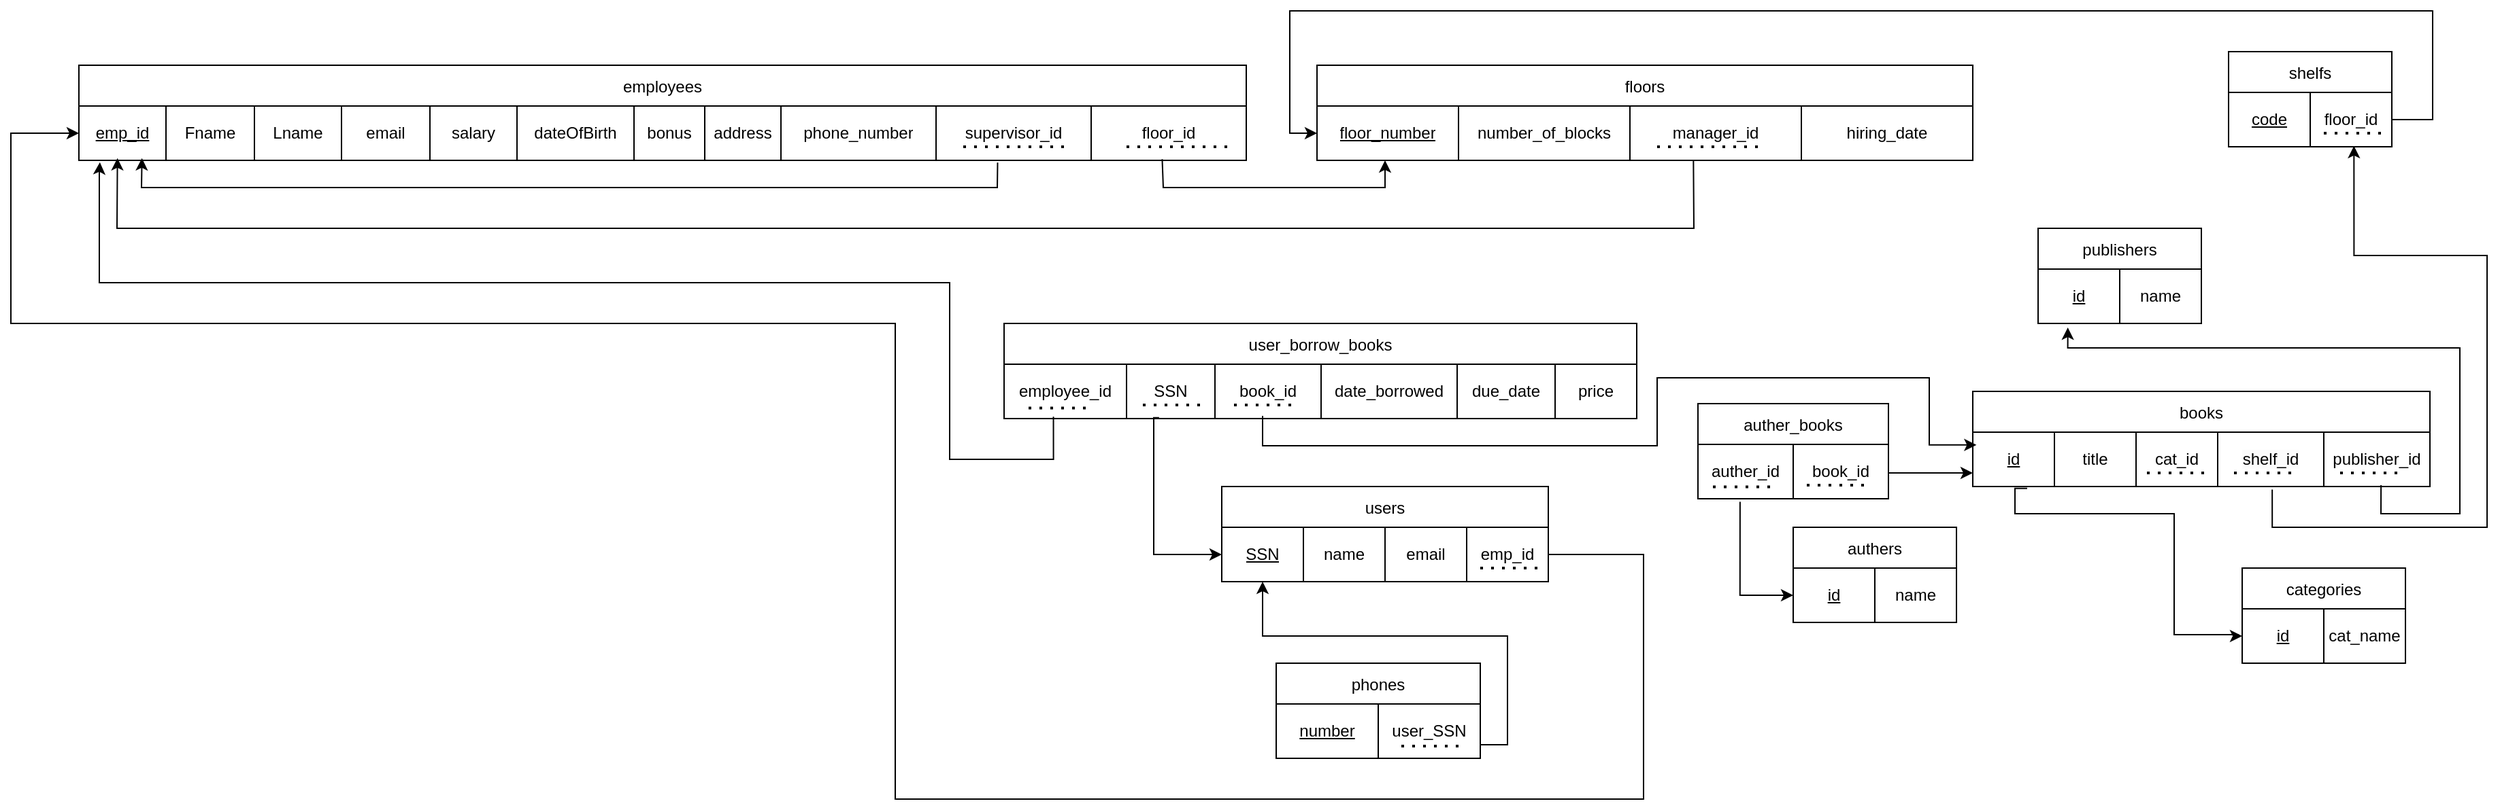 <mxfile version="25.0.3">
  <diagram name="Page-1" id="vUU4r_Rl__pyG6UtBGQ-">
    <mxGraphModel dx="3157" dy="1257" grid="1" gridSize="10" guides="1" tooltips="1" connect="1" arrows="1" fold="1" page="1" pageScale="1" pageWidth="850" pageHeight="1100" math="0" shadow="0">
      <root>
        <mxCell id="0" />
        <mxCell id="1" parent="0" />
        <mxCell id="hcJpbvyi8QsqG0GbwhN--1" value="employees" style="shape=table;startSize=30;container=1;collapsible=0;childLayout=tableLayout;" vertex="1" parent="1">
          <mxGeometry x="-90" y="320" width="858.0" height="70" as="geometry" />
        </mxCell>
        <mxCell id="hcJpbvyi8QsqG0GbwhN--2" value="" style="shape=tableRow;horizontal=0;startSize=0;swimlaneHead=0;swimlaneBody=0;strokeColor=inherit;top=0;left=0;bottom=0;right=0;collapsible=0;dropTarget=0;fillColor=none;points=[[0,0.5],[1,0.5]];portConstraint=eastwest;" vertex="1" parent="hcJpbvyi8QsqG0GbwhN--1">
          <mxGeometry y="30" width="858.0" height="40" as="geometry" />
        </mxCell>
        <mxCell id="hcJpbvyi8QsqG0GbwhN--3" value="&lt;u&gt;emp_id&lt;/u&gt;" style="shape=partialRectangle;html=1;whiteSpace=wrap;connectable=0;strokeColor=inherit;overflow=hidden;fillColor=none;top=0;left=0;bottom=0;right=0;pointerEvents=1;" vertex="1" parent="hcJpbvyi8QsqG0GbwhN--2">
          <mxGeometry width="64" height="40" as="geometry">
            <mxRectangle width="64" height="40" as="alternateBounds" />
          </mxGeometry>
        </mxCell>
        <mxCell id="hcJpbvyi8QsqG0GbwhN--4" value="Fname" style="shape=partialRectangle;html=1;whiteSpace=wrap;connectable=0;strokeColor=inherit;overflow=hidden;fillColor=none;top=0;left=0;bottom=0;right=0;pointerEvents=1;" vertex="1" parent="hcJpbvyi8QsqG0GbwhN--2">
          <mxGeometry x="64" width="65" height="40" as="geometry">
            <mxRectangle width="65" height="40" as="alternateBounds" />
          </mxGeometry>
        </mxCell>
        <mxCell id="hcJpbvyi8QsqG0GbwhN--5" value="Lname" style="shape=partialRectangle;html=1;whiteSpace=wrap;connectable=0;strokeColor=inherit;overflow=hidden;fillColor=none;top=0;left=0;bottom=0;right=0;pointerEvents=1;" vertex="1" parent="hcJpbvyi8QsqG0GbwhN--2">
          <mxGeometry x="129" width="64" height="40" as="geometry">
            <mxRectangle width="64" height="40" as="alternateBounds" />
          </mxGeometry>
        </mxCell>
        <mxCell id="hcJpbvyi8QsqG0GbwhN--6" value="email" style="shape=partialRectangle;html=1;whiteSpace=wrap;connectable=0;strokeColor=inherit;overflow=hidden;fillColor=none;top=0;left=0;bottom=0;right=0;pointerEvents=1;" vertex="1" parent="hcJpbvyi8QsqG0GbwhN--2">
          <mxGeometry x="193" width="65" height="40" as="geometry">
            <mxRectangle width="65" height="40" as="alternateBounds" />
          </mxGeometry>
        </mxCell>
        <mxCell id="hcJpbvyi8QsqG0GbwhN--7" value="salary" style="shape=partialRectangle;html=1;whiteSpace=wrap;connectable=0;strokeColor=inherit;overflow=hidden;fillColor=none;top=0;left=0;bottom=0;right=0;pointerEvents=1;" vertex="1" parent="hcJpbvyi8QsqG0GbwhN--2">
          <mxGeometry x="258" width="64" height="40" as="geometry">
            <mxRectangle width="64" height="40" as="alternateBounds" />
          </mxGeometry>
        </mxCell>
        <mxCell id="hcJpbvyi8QsqG0GbwhN--8" value="dateOfBirth" style="shape=partialRectangle;html=1;whiteSpace=wrap;connectable=0;strokeColor=inherit;overflow=hidden;fillColor=none;top=0;left=0;bottom=0;right=0;pointerEvents=1;" vertex="1" parent="hcJpbvyi8QsqG0GbwhN--2">
          <mxGeometry x="322" width="86" height="40" as="geometry">
            <mxRectangle width="86" height="40" as="alternateBounds" />
          </mxGeometry>
        </mxCell>
        <mxCell id="hcJpbvyi8QsqG0GbwhN--9" value="bonus" style="shape=partialRectangle;html=1;whiteSpace=wrap;connectable=0;strokeColor=inherit;overflow=hidden;fillColor=none;top=0;left=0;bottom=0;right=0;pointerEvents=1;" vertex="1" parent="hcJpbvyi8QsqG0GbwhN--2">
          <mxGeometry x="408" width="52" height="40" as="geometry">
            <mxRectangle width="52" height="40" as="alternateBounds" />
          </mxGeometry>
        </mxCell>
        <mxCell id="hcJpbvyi8QsqG0GbwhN--10" value="address" style="shape=partialRectangle;html=1;whiteSpace=wrap;connectable=0;strokeColor=inherit;overflow=hidden;fillColor=none;top=0;left=0;bottom=0;right=0;pointerEvents=1;" vertex="1" parent="hcJpbvyi8QsqG0GbwhN--2">
          <mxGeometry x="460" width="56" height="40" as="geometry">
            <mxRectangle width="56" height="40" as="alternateBounds" />
          </mxGeometry>
        </mxCell>
        <mxCell id="hcJpbvyi8QsqG0GbwhN--11" value="phone_number" style="shape=partialRectangle;html=1;whiteSpace=wrap;connectable=0;strokeColor=inherit;overflow=hidden;fillColor=none;top=0;left=0;bottom=0;right=0;pointerEvents=1;" vertex="1" parent="hcJpbvyi8QsqG0GbwhN--2">
          <mxGeometry x="516" width="114" height="40" as="geometry">
            <mxRectangle width="114" height="40" as="alternateBounds" />
          </mxGeometry>
        </mxCell>
        <mxCell id="hcJpbvyi8QsqG0GbwhN--27" value="supervisor_id" style="shape=partialRectangle;html=1;whiteSpace=wrap;connectable=0;strokeColor=inherit;overflow=hidden;fillColor=none;top=0;left=0;bottom=0;right=0;pointerEvents=1;" vertex="1" parent="hcJpbvyi8QsqG0GbwhN--2">
          <mxGeometry x="630" width="114" height="40" as="geometry">
            <mxRectangle width="114" height="40" as="alternateBounds" />
          </mxGeometry>
        </mxCell>
        <mxCell id="hcJpbvyi8QsqG0GbwhN--23" value="floor_id" style="shape=partialRectangle;html=1;whiteSpace=wrap;connectable=0;strokeColor=inherit;overflow=hidden;fillColor=none;top=0;left=0;bottom=0;right=0;pointerEvents=1;" vertex="1" parent="hcJpbvyi8QsqG0GbwhN--2">
          <mxGeometry x="744" width="114" height="40" as="geometry">
            <mxRectangle width="114" height="40" as="alternateBounds" />
          </mxGeometry>
        </mxCell>
        <mxCell id="hcJpbvyi8QsqG0GbwhN--29" value="" style="endArrow=classic;html=1;rounded=0;entryX=0.054;entryY=0.96;entryDx=0;entryDy=0;entryPerimeter=0;exitX=0.787;exitY=1.042;exitDx=0;exitDy=0;exitPerimeter=0;" edge="1" parent="hcJpbvyi8QsqG0GbwhN--1" source="hcJpbvyi8QsqG0GbwhN--2" target="hcJpbvyi8QsqG0GbwhN--2">
          <mxGeometry width="50" height="50" relative="1" as="geometry">
            <mxPoint x="670" y="90" as="sourcePoint" />
            <mxPoint x="49.764" y="79.12" as="targetPoint" />
            <Array as="points">
              <mxPoint x="675" y="90" />
              <mxPoint x="46" y="90" />
            </Array>
          </mxGeometry>
        </mxCell>
        <mxCell id="hcJpbvyi8QsqG0GbwhN--12" value="floors" style="shape=table;startSize=30;container=1;collapsible=0;childLayout=tableLayout;" vertex="1" parent="1">
          <mxGeometry x="820" y="320" width="482" height="70" as="geometry" />
        </mxCell>
        <mxCell id="hcJpbvyi8QsqG0GbwhN--13" value="" style="shape=tableRow;horizontal=0;startSize=0;swimlaneHead=0;swimlaneBody=0;strokeColor=inherit;top=0;left=0;bottom=0;right=0;collapsible=0;dropTarget=0;fillColor=none;points=[[0,0.5],[1,0.5]];portConstraint=eastwest;fontStyle=4" vertex="1" parent="hcJpbvyi8QsqG0GbwhN--12">
          <mxGeometry y="30" width="482" height="40" as="geometry" />
        </mxCell>
        <mxCell id="hcJpbvyi8QsqG0GbwhN--14" value="&lt;u&gt;floor_number&lt;/u&gt;" style="shape=partialRectangle;html=1;whiteSpace=wrap;connectable=0;strokeColor=inherit;overflow=hidden;fillColor=none;top=0;left=0;bottom=0;right=0;pointerEvents=1;" vertex="1" parent="hcJpbvyi8QsqG0GbwhN--13">
          <mxGeometry width="104" height="40" as="geometry">
            <mxRectangle width="104" height="40" as="alternateBounds" />
          </mxGeometry>
        </mxCell>
        <mxCell id="hcJpbvyi8QsqG0GbwhN--15" value="number_of_blocks" style="shape=partialRectangle;html=1;whiteSpace=wrap;connectable=0;strokeColor=inherit;overflow=hidden;fillColor=none;top=0;left=0;bottom=0;right=0;pointerEvents=1;" vertex="1" parent="hcJpbvyi8QsqG0GbwhN--13">
          <mxGeometry x="104" width="126" height="40" as="geometry">
            <mxRectangle width="126" height="40" as="alternateBounds" />
          </mxGeometry>
        </mxCell>
        <mxCell id="hcJpbvyi8QsqG0GbwhN--17" value="&lt;span&gt;manager_id&lt;/span&gt;" style="shape=partialRectangle;html=1;whiteSpace=wrap;connectable=0;strokeColor=inherit;overflow=hidden;fillColor=none;top=0;left=0;bottom=0;right=0;pointerEvents=1;fontStyle=0" vertex="1" parent="hcJpbvyi8QsqG0GbwhN--13">
          <mxGeometry x="230" width="126" height="40" as="geometry">
            <mxRectangle width="126" height="40" as="alternateBounds" />
          </mxGeometry>
        </mxCell>
        <mxCell id="hcJpbvyi8QsqG0GbwhN--20" value="hiring_date" style="shape=partialRectangle;html=1;whiteSpace=wrap;connectable=0;strokeColor=inherit;overflow=hidden;fillColor=none;top=0;left=0;bottom=0;right=0;pointerEvents=1;fontStyle=0" vertex="1" parent="hcJpbvyi8QsqG0GbwhN--13">
          <mxGeometry x="356" width="126" height="40" as="geometry">
            <mxRectangle width="126" height="40" as="alternateBounds" />
          </mxGeometry>
        </mxCell>
        <mxCell id="hcJpbvyi8QsqG0GbwhN--18" value="" style="endArrow=none;dashed=1;html=1;dashPattern=1 3;strokeWidth=2;rounded=0;" edge="1" parent="1">
          <mxGeometry width="50" height="50" relative="1" as="geometry">
            <mxPoint x="1070" y="380" as="sourcePoint" />
            <mxPoint x="1148" y="380" as="targetPoint" />
          </mxGeometry>
        </mxCell>
        <mxCell id="hcJpbvyi8QsqG0GbwhN--22" value="" style="endArrow=classic;html=1;rounded=0;exitX=0.574;exitY=0.997;exitDx=0;exitDy=0;exitPerimeter=0;entryX=0.033;entryY=0.96;entryDx=0;entryDy=0;entryPerimeter=0;" edge="1" parent="1" source="hcJpbvyi8QsqG0GbwhN--13" target="hcJpbvyi8QsqG0GbwhN--2">
          <mxGeometry width="50" height="50" relative="1" as="geometry">
            <mxPoint x="830" y="410" as="sourcePoint" />
            <mxPoint x="420" y="280" as="targetPoint" />
            <Array as="points">
              <mxPoint x="1097" y="440" />
              <mxPoint x="-62" y="440" />
            </Array>
          </mxGeometry>
        </mxCell>
        <mxCell id="hcJpbvyi8QsqG0GbwhN--24" value="" style="endArrow=none;dashed=1;html=1;dashPattern=1 3;strokeWidth=2;rounded=0;" edge="1" parent="1">
          <mxGeometry width="50" height="50" relative="1" as="geometry">
            <mxPoint x="680" y="380" as="sourcePoint" />
            <mxPoint x="758" y="380" as="targetPoint" />
          </mxGeometry>
        </mxCell>
        <mxCell id="hcJpbvyi8QsqG0GbwhN--26" value="" style="endArrow=classic;html=1;rounded=0;exitX=0.928;exitY=0.979;exitDx=0;exitDy=0;exitPerimeter=0;" edge="1" parent="1" source="hcJpbvyi8QsqG0GbwhN--2">
          <mxGeometry width="50" height="50" relative="1" as="geometry">
            <mxPoint x="900" y="370" as="sourcePoint" />
            <mxPoint x="870" y="390" as="targetPoint" />
            <Array as="points">
              <mxPoint x="707" y="410" />
              <mxPoint x="870" y="410" />
            </Array>
          </mxGeometry>
        </mxCell>
        <mxCell id="hcJpbvyi8QsqG0GbwhN--28" value="" style="endArrow=none;dashed=1;html=1;dashPattern=1 3;strokeWidth=2;rounded=0;" edge="1" parent="1">
          <mxGeometry width="50" height="50" relative="1" as="geometry">
            <mxPoint x="560" y="380" as="sourcePoint" />
            <mxPoint x="638" y="380" as="targetPoint" />
          </mxGeometry>
        </mxCell>
        <mxCell id="hcJpbvyi8QsqG0GbwhN--31" value="shelfs" style="shape=table;startSize=30;container=1;collapsible=0;childLayout=tableLayout;" vertex="1" parent="1">
          <mxGeometry x="1490" y="310" width="120" height="70" as="geometry" />
        </mxCell>
        <mxCell id="hcJpbvyi8QsqG0GbwhN--32" value="" style="shape=tableRow;horizontal=0;startSize=0;swimlaneHead=0;swimlaneBody=0;strokeColor=inherit;top=0;left=0;bottom=0;right=0;collapsible=0;dropTarget=0;fillColor=none;points=[[0,0.5],[1,0.5]];portConstraint=eastwest;" vertex="1" parent="hcJpbvyi8QsqG0GbwhN--31">
          <mxGeometry y="30" width="120" height="40" as="geometry" />
        </mxCell>
        <mxCell id="hcJpbvyi8QsqG0GbwhN--33" value="&lt;u&gt;code&lt;/u&gt;" style="shape=partialRectangle;html=1;whiteSpace=wrap;connectable=0;strokeColor=inherit;overflow=hidden;fillColor=none;top=0;left=0;bottom=0;right=0;pointerEvents=1;" vertex="1" parent="hcJpbvyi8QsqG0GbwhN--32">
          <mxGeometry width="60" height="40" as="geometry">
            <mxRectangle width="60" height="40" as="alternateBounds" />
          </mxGeometry>
        </mxCell>
        <mxCell id="hcJpbvyi8QsqG0GbwhN--34" value="floor_id" style="shape=partialRectangle;html=1;whiteSpace=wrap;connectable=0;strokeColor=inherit;overflow=hidden;fillColor=none;top=0;left=0;bottom=0;right=0;pointerEvents=1;" vertex="1" parent="hcJpbvyi8QsqG0GbwhN--32">
          <mxGeometry x="60" width="60" height="40" as="geometry">
            <mxRectangle width="60" height="40" as="alternateBounds" />
          </mxGeometry>
        </mxCell>
        <mxCell id="hcJpbvyi8QsqG0GbwhN--36" value="" style="endArrow=none;dashed=1;html=1;dashPattern=1 3;strokeWidth=2;rounded=0;" edge="1" parent="1">
          <mxGeometry width="50" height="50" relative="1" as="geometry">
            <mxPoint x="1560" y="370" as="sourcePoint" />
            <mxPoint x="1604" y="370" as="targetPoint" />
          </mxGeometry>
        </mxCell>
        <mxCell id="hcJpbvyi8QsqG0GbwhN--37" value="" style="endArrow=classic;html=1;rounded=0;exitX=1;exitY=0.5;exitDx=0;exitDy=0;entryX=0;entryY=0.5;entryDx=0;entryDy=0;" edge="1" parent="1" source="hcJpbvyi8QsqG0GbwhN--32" target="hcJpbvyi8QsqG0GbwhN--13">
          <mxGeometry width="50" height="50" relative="1" as="geometry">
            <mxPoint x="1240" y="490" as="sourcePoint" />
            <mxPoint x="1290" y="440" as="targetPoint" />
            <Array as="points">
              <mxPoint x="1640" y="360" />
              <mxPoint x="1640" y="280" />
              <mxPoint x="800" y="280" />
              <mxPoint x="800" y="370" />
            </Array>
          </mxGeometry>
        </mxCell>
        <mxCell id="hcJpbvyi8QsqG0GbwhN--38" value="books" style="shape=table;startSize=30;container=1;collapsible=0;childLayout=tableLayout;" vertex="1" parent="1">
          <mxGeometry x="1302" y="560" width="336" height="70" as="geometry" />
        </mxCell>
        <mxCell id="hcJpbvyi8QsqG0GbwhN--39" value="" style="shape=tableRow;horizontal=0;startSize=0;swimlaneHead=0;swimlaneBody=0;strokeColor=inherit;top=0;left=0;bottom=0;right=0;collapsible=0;dropTarget=0;fillColor=none;points=[[0,0.5],[1,0.5]];portConstraint=eastwest;" vertex="1" parent="hcJpbvyi8QsqG0GbwhN--38">
          <mxGeometry y="30" width="336" height="40" as="geometry" />
        </mxCell>
        <mxCell id="hcJpbvyi8QsqG0GbwhN--40" value="&lt;u&gt;id&lt;/u&gt;" style="shape=partialRectangle;html=1;whiteSpace=wrap;connectable=0;strokeColor=inherit;overflow=hidden;fillColor=none;top=0;left=0;bottom=0;right=0;pointerEvents=1;" vertex="1" parent="hcJpbvyi8QsqG0GbwhN--39">
          <mxGeometry width="60" height="40" as="geometry">
            <mxRectangle width="60" height="40" as="alternateBounds" />
          </mxGeometry>
        </mxCell>
        <mxCell id="hcJpbvyi8QsqG0GbwhN--41" value="title" style="shape=partialRectangle;html=1;whiteSpace=wrap;connectable=0;strokeColor=inherit;overflow=hidden;fillColor=none;top=0;left=0;bottom=0;right=0;pointerEvents=1;" vertex="1" parent="hcJpbvyi8QsqG0GbwhN--39">
          <mxGeometry x="60" width="60" height="40" as="geometry">
            <mxRectangle width="60" height="40" as="alternateBounds" />
          </mxGeometry>
        </mxCell>
        <mxCell id="hcJpbvyi8QsqG0GbwhN--42" value="cat_id" style="shape=partialRectangle;html=1;whiteSpace=wrap;connectable=0;strokeColor=inherit;overflow=hidden;fillColor=none;top=0;left=0;bottom=0;right=0;pointerEvents=1;" vertex="1" parent="hcJpbvyi8QsqG0GbwhN--39">
          <mxGeometry x="120" width="60" height="40" as="geometry">
            <mxRectangle width="60" height="40" as="alternateBounds" />
          </mxGeometry>
        </mxCell>
        <mxCell id="hcJpbvyi8QsqG0GbwhN--51" value="&lt;span style=&quot;color: rgb(0, 0, 0); font-family: Helvetica; font-size: 12px; font-style: normal; font-variant-ligatures: normal; font-variant-caps: normal; font-weight: 400; letter-spacing: normal; orphans: 2; text-align: center; text-indent: 0px; text-transform: none; widows: 2; word-spacing: 0px; -webkit-text-stroke-width: 0px; white-space: normal; background-color: rgb(251, 251, 251); text-decoration-thickness: initial; text-decoration-style: initial; text-decoration-color: initial; display: inline !important; float: none;&quot;&gt;shelf_id&lt;/span&gt;" style="shape=partialRectangle;html=1;whiteSpace=wrap;connectable=0;strokeColor=inherit;overflow=hidden;fillColor=none;top=0;left=0;bottom=0;right=0;pointerEvents=1;" vertex="1" parent="hcJpbvyi8QsqG0GbwhN--39">
          <mxGeometry x="180" width="78" height="40" as="geometry">
            <mxRectangle width="78" height="40" as="alternateBounds" />
          </mxGeometry>
        </mxCell>
        <mxCell id="hcJpbvyi8QsqG0GbwhN--79" value="publisher_id" style="shape=partialRectangle;html=1;whiteSpace=wrap;connectable=0;strokeColor=inherit;overflow=hidden;fillColor=none;top=0;left=0;bottom=0;right=0;pointerEvents=1;" vertex="1" parent="hcJpbvyi8QsqG0GbwhN--39">
          <mxGeometry x="258" width="78" height="40" as="geometry">
            <mxRectangle width="78" height="40" as="alternateBounds" />
          </mxGeometry>
        </mxCell>
        <mxCell id="hcJpbvyi8QsqG0GbwhN--43" value="" style="endArrow=none;dashed=1;html=1;dashPattern=1 3;strokeWidth=2;rounded=0;" edge="1" parent="1">
          <mxGeometry width="50" height="50" relative="1" as="geometry">
            <mxPoint x="1430" y="620" as="sourcePoint" />
            <mxPoint x="1478" y="620" as="targetPoint" />
          </mxGeometry>
        </mxCell>
        <mxCell id="hcJpbvyi8QsqG0GbwhN--44" value="" style="endArrow=classic;html=1;rounded=0;edgeStyle=orthogonalEdgeStyle;exitX=0.655;exitY=1.055;exitDx=0;exitDy=0;entryX=0.768;entryY=0.985;entryDx=0;entryDy=0;entryPerimeter=0;exitPerimeter=0;" edge="1" parent="1" source="hcJpbvyi8QsqG0GbwhN--39" target="hcJpbvyi8QsqG0GbwhN--32">
          <mxGeometry width="50" height="50" relative="1" as="geometry">
            <mxPoint x="1240" y="490" as="sourcePoint" />
            <mxPoint x="1290" y="440" as="targetPoint" />
            <Array as="points">
              <mxPoint x="1522" y="660" />
              <mxPoint x="1680" y="660" />
              <mxPoint x="1680" y="460" />
              <mxPoint x="1582" y="460" />
            </Array>
          </mxGeometry>
        </mxCell>
        <mxCell id="hcJpbvyi8QsqG0GbwhN--45" value="categories" style="shape=table;startSize=30;container=1;collapsible=0;childLayout=tableLayout;" vertex="1" parent="1">
          <mxGeometry x="1500" y="690" width="120" height="70" as="geometry" />
        </mxCell>
        <mxCell id="hcJpbvyi8QsqG0GbwhN--46" value="" style="shape=tableRow;horizontal=0;startSize=0;swimlaneHead=0;swimlaneBody=0;strokeColor=inherit;top=0;left=0;bottom=0;right=0;collapsible=0;dropTarget=0;fillColor=none;points=[[0,0.5],[1,0.5]];portConstraint=eastwest;" vertex="1" parent="hcJpbvyi8QsqG0GbwhN--45">
          <mxGeometry y="30" width="120" height="40" as="geometry" />
        </mxCell>
        <mxCell id="hcJpbvyi8QsqG0GbwhN--47" value="&lt;u&gt;id&lt;/u&gt;" style="shape=partialRectangle;html=1;whiteSpace=wrap;connectable=0;strokeColor=inherit;overflow=hidden;fillColor=none;top=0;left=0;bottom=0;right=0;pointerEvents=1;" vertex="1" parent="hcJpbvyi8QsqG0GbwhN--46">
          <mxGeometry width="60" height="40" as="geometry">
            <mxRectangle width="60" height="40" as="alternateBounds" />
          </mxGeometry>
        </mxCell>
        <mxCell id="hcJpbvyi8QsqG0GbwhN--48" value="cat_name" style="shape=partialRectangle;html=1;whiteSpace=wrap;connectable=0;strokeColor=inherit;overflow=hidden;fillColor=none;top=0;left=0;bottom=0;right=0;pointerEvents=1;" vertex="1" parent="hcJpbvyi8QsqG0GbwhN--46">
          <mxGeometry x="60" width="60" height="40" as="geometry">
            <mxRectangle width="60" height="40" as="alternateBounds" />
          </mxGeometry>
        </mxCell>
        <mxCell id="hcJpbvyi8QsqG0GbwhN--57" value="" style="endArrow=none;dashed=1;html=1;dashPattern=1 3;strokeWidth=2;rounded=0;" edge="1" parent="1">
          <mxGeometry width="50" height="50" relative="1" as="geometry">
            <mxPoint x="1494" y="620" as="sourcePoint" />
            <mxPoint x="1542" y="620" as="targetPoint" />
          </mxGeometry>
        </mxCell>
        <mxCell id="hcJpbvyi8QsqG0GbwhN--58" value="" style="endArrow=classic;html=1;rounded=0;exitX=0.119;exitY=1.035;exitDx=0;exitDy=0;exitPerimeter=0;entryX=0;entryY=0.5;entryDx=0;entryDy=0;edgeStyle=orthogonalEdgeStyle;" edge="1" parent="1" source="hcJpbvyi8QsqG0GbwhN--39" target="hcJpbvyi8QsqG0GbwhN--46">
          <mxGeometry width="50" height="50" relative="1" as="geometry">
            <mxPoint x="1427.73" y="620.0" as="sourcePoint" />
            <mxPoint x="1479.96" y="728.6" as="targetPoint" />
            <Array as="points">
              <mxPoint x="1333" y="650" />
              <mxPoint x="1450" y="650" />
              <mxPoint x="1450" y="739" />
              <mxPoint x="1497" y="739" />
              <mxPoint x="1497" y="740" />
            </Array>
          </mxGeometry>
        </mxCell>
        <mxCell id="hcJpbvyi8QsqG0GbwhN--60" value="authers" style="shape=table;startSize=30;container=1;collapsible=0;childLayout=tableLayout;" vertex="1" parent="1">
          <mxGeometry x="1170" y="660" width="120" height="70" as="geometry" />
        </mxCell>
        <mxCell id="hcJpbvyi8QsqG0GbwhN--61" value="" style="shape=tableRow;horizontal=0;startSize=0;swimlaneHead=0;swimlaneBody=0;strokeColor=inherit;top=0;left=0;bottom=0;right=0;collapsible=0;dropTarget=0;fillColor=none;points=[[0,0.5],[1,0.5]];portConstraint=eastwest;" vertex="1" parent="hcJpbvyi8QsqG0GbwhN--60">
          <mxGeometry y="30" width="120" height="40" as="geometry" />
        </mxCell>
        <mxCell id="hcJpbvyi8QsqG0GbwhN--62" value="&lt;u&gt;id&lt;/u&gt;" style="shape=partialRectangle;html=1;whiteSpace=wrap;connectable=0;strokeColor=inherit;overflow=hidden;fillColor=none;top=0;left=0;bottom=0;right=0;pointerEvents=1;" vertex="1" parent="hcJpbvyi8QsqG0GbwhN--61">
          <mxGeometry width="60" height="40" as="geometry">
            <mxRectangle width="60" height="40" as="alternateBounds" />
          </mxGeometry>
        </mxCell>
        <mxCell id="hcJpbvyi8QsqG0GbwhN--63" value="name" style="shape=partialRectangle;html=1;whiteSpace=wrap;connectable=0;strokeColor=inherit;overflow=hidden;fillColor=none;top=0;left=0;bottom=0;right=0;pointerEvents=1;" vertex="1" parent="hcJpbvyi8QsqG0GbwhN--61">
          <mxGeometry x="60" width="60" height="40" as="geometry">
            <mxRectangle width="60" height="40" as="alternateBounds" />
          </mxGeometry>
        </mxCell>
        <mxCell id="hcJpbvyi8QsqG0GbwhN--65" value="auther_books" style="shape=table;startSize=30;container=1;collapsible=0;childLayout=tableLayout;" vertex="1" parent="1">
          <mxGeometry x="1100" y="569" width="140" height="70" as="geometry" />
        </mxCell>
        <mxCell id="hcJpbvyi8QsqG0GbwhN--66" value="" style="shape=tableRow;horizontal=0;startSize=0;swimlaneHead=0;swimlaneBody=0;strokeColor=inherit;top=0;left=0;bottom=0;right=0;collapsible=0;dropTarget=0;fillColor=none;points=[[0,0.5],[1,0.5]];portConstraint=eastwest;" vertex="1" parent="hcJpbvyi8QsqG0GbwhN--65">
          <mxGeometry y="30" width="140" height="40" as="geometry" />
        </mxCell>
        <mxCell id="hcJpbvyi8QsqG0GbwhN--67" value="auther_id" style="shape=partialRectangle;html=1;whiteSpace=wrap;connectable=0;strokeColor=inherit;overflow=hidden;fillColor=none;top=0;left=0;bottom=0;right=0;pointerEvents=1;" vertex="1" parent="hcJpbvyi8QsqG0GbwhN--66">
          <mxGeometry width="70" height="40" as="geometry">
            <mxRectangle width="70" height="40" as="alternateBounds" />
          </mxGeometry>
        </mxCell>
        <mxCell id="hcJpbvyi8QsqG0GbwhN--68" value="book_id" style="shape=partialRectangle;html=1;whiteSpace=wrap;connectable=0;strokeColor=inherit;overflow=hidden;fillColor=none;top=0;left=0;bottom=0;right=0;pointerEvents=1;" vertex="1" parent="hcJpbvyi8QsqG0GbwhN--66">
          <mxGeometry x="70" width="70" height="40" as="geometry">
            <mxRectangle width="70" height="40" as="alternateBounds" />
          </mxGeometry>
        </mxCell>
        <mxCell id="hcJpbvyi8QsqG0GbwhN--69" value="" style="endArrow=classic;html=1;rounded=0;edgeStyle=orthogonalEdgeStyle;entryX=0;entryY=0.75;entryDx=0;entryDy=0;entryPerimeter=0;" edge="1" parent="1" target="hcJpbvyi8QsqG0GbwhN--39">
          <mxGeometry width="50" height="50" relative="1" as="geometry">
            <mxPoint x="1240" y="620" as="sourcePoint" />
            <mxPoint x="1290" y="520" as="targetPoint" />
            <Array as="points">
              <mxPoint x="1260" y="620" />
              <mxPoint x="1260" y="620" />
            </Array>
          </mxGeometry>
        </mxCell>
        <mxCell id="hcJpbvyi8QsqG0GbwhN--70" value="" style="endArrow=classic;html=1;rounded=0;edgeStyle=orthogonalEdgeStyle;entryX=0;entryY=0.5;entryDx=0;entryDy=0;exitX=0.221;exitY=1.055;exitDx=0;exitDy=0;exitPerimeter=0;flowAnimation=0;" edge="1" parent="1" source="hcJpbvyi8QsqG0GbwhN--66" target="hcJpbvyi8QsqG0GbwhN--61">
          <mxGeometry width="50" height="50" relative="1" as="geometry">
            <mxPoint x="1060" y="680" as="sourcePoint" />
            <mxPoint x="1169.96" y="700.0" as="targetPoint" />
            <Array as="points">
              <mxPoint x="1131" y="710" />
            </Array>
          </mxGeometry>
        </mxCell>
        <mxCell id="hcJpbvyi8QsqG0GbwhN--73" value="" style="endArrow=none;dashed=1;html=1;dashPattern=1 3;strokeWidth=2;rounded=0;" edge="1" parent="1">
          <mxGeometry width="50" height="50" relative="1" as="geometry">
            <mxPoint x="1180" y="629" as="sourcePoint" />
            <mxPoint x="1228" y="629" as="targetPoint" />
          </mxGeometry>
        </mxCell>
        <mxCell id="hcJpbvyi8QsqG0GbwhN--74" value="" style="endArrow=none;dashed=1;html=1;dashPattern=1 3;strokeWidth=2;rounded=0;" edge="1" parent="1">
          <mxGeometry width="50" height="50" relative="1" as="geometry">
            <mxPoint x="1111" y="630.2" as="sourcePoint" />
            <mxPoint x="1159" y="630.2" as="targetPoint" />
          </mxGeometry>
        </mxCell>
        <mxCell id="hcJpbvyi8QsqG0GbwhN--75" value="publishers" style="shape=table;startSize=30;container=1;collapsible=0;childLayout=tableLayout;" vertex="1" parent="1">
          <mxGeometry x="1350" y="440" width="120" height="70" as="geometry" />
        </mxCell>
        <mxCell id="hcJpbvyi8QsqG0GbwhN--76" value="" style="shape=tableRow;horizontal=0;startSize=0;swimlaneHead=0;swimlaneBody=0;strokeColor=inherit;top=0;left=0;bottom=0;right=0;collapsible=0;dropTarget=0;fillColor=none;points=[[0,0.5],[1,0.5]];portConstraint=eastwest;" vertex="1" parent="hcJpbvyi8QsqG0GbwhN--75">
          <mxGeometry y="30" width="120" height="40" as="geometry" />
        </mxCell>
        <mxCell id="hcJpbvyi8QsqG0GbwhN--77" value="&lt;u&gt;id&lt;/u&gt;" style="shape=partialRectangle;html=1;whiteSpace=wrap;connectable=0;strokeColor=inherit;overflow=hidden;fillColor=none;top=0;left=0;bottom=0;right=0;pointerEvents=1;" vertex="1" parent="hcJpbvyi8QsqG0GbwhN--76">
          <mxGeometry width="60" height="40" as="geometry">
            <mxRectangle width="60" height="40" as="alternateBounds" />
          </mxGeometry>
        </mxCell>
        <mxCell id="hcJpbvyi8QsqG0GbwhN--78" value="name" style="shape=partialRectangle;html=1;whiteSpace=wrap;connectable=0;strokeColor=inherit;overflow=hidden;fillColor=none;top=0;left=0;bottom=0;right=0;pointerEvents=1;" vertex="1" parent="hcJpbvyi8QsqG0GbwhN--76">
          <mxGeometry x="60" width="60" height="40" as="geometry">
            <mxRectangle width="60" height="40" as="alternateBounds" />
          </mxGeometry>
        </mxCell>
        <mxCell id="hcJpbvyi8QsqG0GbwhN--80" value="" style="endArrow=none;dashed=1;html=1;dashPattern=1 3;strokeWidth=2;rounded=0;" edge="1" parent="1">
          <mxGeometry width="50" height="50" relative="1" as="geometry">
            <mxPoint x="1572" y="620" as="sourcePoint" />
            <mxPoint x="1620" y="620" as="targetPoint" />
          </mxGeometry>
        </mxCell>
        <mxCell id="hcJpbvyi8QsqG0GbwhN--81" value="" style="endArrow=classic;html=1;rounded=0;edgeStyle=orthogonalEdgeStyle;entryX=0.182;entryY=1.075;entryDx=0;entryDy=0;exitX=0.893;exitY=0.975;exitDx=0;exitDy=0;exitPerimeter=0;flowAnimation=0;entryPerimeter=0;" edge="1" parent="1" source="hcJpbvyi8QsqG0GbwhN--39" target="hcJpbvyi8QsqG0GbwhN--76">
          <mxGeometry width="50" height="50" relative="1" as="geometry">
            <mxPoint x="1275" y="450" as="sourcePoint" />
            <mxPoint x="1314" y="528" as="targetPoint" />
            <Array as="points">
              <mxPoint x="1602" y="650" />
              <mxPoint x="1660" y="650" />
              <mxPoint x="1660" y="528" />
              <mxPoint x="1372" y="528" />
            </Array>
          </mxGeometry>
        </mxCell>
        <mxCell id="hcJpbvyi8QsqG0GbwhN--82" value="users" style="shape=table;startSize=30;container=1;collapsible=0;childLayout=tableLayout;" vertex="1" parent="1">
          <mxGeometry x="750" y="630" width="240" height="70" as="geometry" />
        </mxCell>
        <mxCell id="hcJpbvyi8QsqG0GbwhN--83" value="" style="shape=tableRow;horizontal=0;startSize=0;swimlaneHead=0;swimlaneBody=0;strokeColor=inherit;top=0;left=0;bottom=0;right=0;collapsible=0;dropTarget=0;fillColor=none;points=[[0,0.5],[1,0.5]];portConstraint=eastwest;" vertex="1" parent="hcJpbvyi8QsqG0GbwhN--82">
          <mxGeometry y="30" width="240" height="40" as="geometry" />
        </mxCell>
        <mxCell id="hcJpbvyi8QsqG0GbwhN--84" value="&lt;u&gt;SSN&lt;/u&gt;" style="shape=partialRectangle;html=1;whiteSpace=wrap;connectable=0;strokeColor=inherit;overflow=hidden;fillColor=none;top=0;left=0;bottom=0;right=0;pointerEvents=1;" vertex="1" parent="hcJpbvyi8QsqG0GbwhN--83">
          <mxGeometry width="60" height="40" as="geometry">
            <mxRectangle width="60" height="40" as="alternateBounds" />
          </mxGeometry>
        </mxCell>
        <mxCell id="hcJpbvyi8QsqG0GbwhN--85" value="name" style="shape=partialRectangle;html=1;whiteSpace=wrap;connectable=0;strokeColor=inherit;overflow=hidden;fillColor=none;top=0;left=0;bottom=0;right=0;pointerEvents=1;" vertex="1" parent="hcJpbvyi8QsqG0GbwhN--83">
          <mxGeometry x="60" width="60" height="40" as="geometry">
            <mxRectangle width="60" height="40" as="alternateBounds" />
          </mxGeometry>
        </mxCell>
        <mxCell id="hcJpbvyi8QsqG0GbwhN--86" value="email" style="shape=partialRectangle;html=1;whiteSpace=wrap;connectable=0;strokeColor=inherit;overflow=hidden;fillColor=none;top=0;left=0;bottom=0;right=0;pointerEvents=1;" vertex="1" parent="hcJpbvyi8QsqG0GbwhN--83">
          <mxGeometry x="120" width="60" height="40" as="geometry">
            <mxRectangle width="60" height="40" as="alternateBounds" />
          </mxGeometry>
        </mxCell>
        <mxCell id="hcJpbvyi8QsqG0GbwhN--117" value="emp_id" style="shape=partialRectangle;html=1;whiteSpace=wrap;connectable=0;strokeColor=inherit;overflow=hidden;fillColor=none;top=0;left=0;bottom=0;right=0;pointerEvents=1;" vertex="1" parent="hcJpbvyi8QsqG0GbwhN--83">
          <mxGeometry x="180" width="60" height="40" as="geometry">
            <mxRectangle width="60" height="40" as="alternateBounds" />
          </mxGeometry>
        </mxCell>
        <mxCell id="hcJpbvyi8QsqG0GbwhN--87" value="phones" style="shape=table;startSize=30;container=1;collapsible=0;childLayout=tableLayout;" vertex="1" parent="1">
          <mxGeometry x="790" y="760" width="150" height="70" as="geometry" />
        </mxCell>
        <mxCell id="hcJpbvyi8QsqG0GbwhN--88" value="" style="shape=tableRow;horizontal=0;startSize=0;swimlaneHead=0;swimlaneBody=0;strokeColor=inherit;top=0;left=0;bottom=0;right=0;collapsible=0;dropTarget=0;fillColor=none;points=[[0,0.5],[1,0.5]];portConstraint=eastwest;" vertex="1" parent="hcJpbvyi8QsqG0GbwhN--87">
          <mxGeometry y="30" width="150" height="40" as="geometry" />
        </mxCell>
        <mxCell id="hcJpbvyi8QsqG0GbwhN--89" value="&lt;u&gt;number&lt;/u&gt;" style="shape=partialRectangle;html=1;whiteSpace=wrap;connectable=0;strokeColor=inherit;overflow=hidden;fillColor=none;top=0;left=0;bottom=0;right=0;pointerEvents=1;" vertex="1" parent="hcJpbvyi8QsqG0GbwhN--88">
          <mxGeometry width="75" height="40" as="geometry">
            <mxRectangle width="75" height="40" as="alternateBounds" />
          </mxGeometry>
        </mxCell>
        <mxCell id="hcJpbvyi8QsqG0GbwhN--90" value="user_SSN" style="shape=partialRectangle;html=1;whiteSpace=wrap;connectable=0;strokeColor=inherit;overflow=hidden;fillColor=none;top=0;left=0;bottom=0;right=0;pointerEvents=1;" vertex="1" parent="hcJpbvyi8QsqG0GbwhN--88">
          <mxGeometry x="75" width="75" height="40" as="geometry">
            <mxRectangle width="75" height="40" as="alternateBounds" />
          </mxGeometry>
        </mxCell>
        <mxCell id="hcJpbvyi8QsqG0GbwhN--91" value="" style="endArrow=none;dashed=1;html=1;dashPattern=1 3;strokeWidth=2;rounded=0;" edge="1" parent="1">
          <mxGeometry width="50" height="50" relative="1" as="geometry">
            <mxPoint x="882" y="821" as="sourcePoint" />
            <mxPoint x="930" y="821" as="targetPoint" />
          </mxGeometry>
        </mxCell>
        <mxCell id="hcJpbvyi8QsqG0GbwhN--92" value="" style="endArrow=classic;html=1;rounded=0;edgeStyle=orthogonalEdgeStyle;flowAnimation=0;" edge="1" parent="1">
          <mxGeometry width="50" height="50" relative="1" as="geometry">
            <mxPoint x="940" y="810" as="sourcePoint" />
            <mxPoint x="780" y="700" as="targetPoint" />
            <Array as="points">
              <mxPoint x="940" y="820" />
              <mxPoint x="960" y="820" />
              <mxPoint x="960" y="740" />
              <mxPoint x="780" y="740" />
              <mxPoint x="780" y="700" />
            </Array>
          </mxGeometry>
        </mxCell>
        <mxCell id="hcJpbvyi8QsqG0GbwhN--93" value="user_borrow_books" style="shape=table;startSize=30;container=1;collapsible=0;childLayout=tableLayout;" vertex="1" parent="1">
          <mxGeometry x="590" y="510" width="465" height="70" as="geometry" />
        </mxCell>
        <mxCell id="hcJpbvyi8QsqG0GbwhN--94" value="" style="shape=tableRow;horizontal=0;startSize=0;swimlaneHead=0;swimlaneBody=0;strokeColor=inherit;top=0;left=0;bottom=0;right=0;collapsible=0;dropTarget=0;fillColor=none;points=[[0,0.5],[1,0.5]];portConstraint=eastwest;" vertex="1" parent="hcJpbvyi8QsqG0GbwhN--93">
          <mxGeometry y="30" width="465" height="40" as="geometry" />
        </mxCell>
        <mxCell id="hcJpbvyi8QsqG0GbwhN--111" value="employee_id" style="shape=partialRectangle;html=1;whiteSpace=wrap;connectable=0;strokeColor=inherit;overflow=hidden;fillColor=none;top=0;left=0;bottom=0;right=0;pointerEvents=1;" vertex="1" parent="hcJpbvyi8QsqG0GbwhN--94">
          <mxGeometry width="90" height="40" as="geometry">
            <mxRectangle width="90" height="40" as="alternateBounds" />
          </mxGeometry>
        </mxCell>
        <mxCell id="hcJpbvyi8QsqG0GbwhN--95" value="SSN" style="shape=partialRectangle;html=1;whiteSpace=wrap;connectable=0;strokeColor=inherit;overflow=hidden;fillColor=none;top=0;left=0;bottom=0;right=0;pointerEvents=1;" vertex="1" parent="hcJpbvyi8QsqG0GbwhN--94">
          <mxGeometry x="90" width="65" height="40" as="geometry">
            <mxRectangle width="65" height="40" as="alternateBounds" />
          </mxGeometry>
        </mxCell>
        <mxCell id="hcJpbvyi8QsqG0GbwhN--96" value="book_id" style="shape=partialRectangle;html=1;whiteSpace=wrap;connectable=0;strokeColor=inherit;overflow=hidden;fillColor=none;top=0;left=0;bottom=0;right=0;pointerEvents=1;" vertex="1" parent="hcJpbvyi8QsqG0GbwhN--94">
          <mxGeometry x="155" width="78" height="40" as="geometry">
            <mxRectangle width="78" height="40" as="alternateBounds" />
          </mxGeometry>
        </mxCell>
        <mxCell id="hcJpbvyi8QsqG0GbwhN--104" value="date_borrowed" style="shape=partialRectangle;html=1;whiteSpace=wrap;connectable=0;strokeColor=inherit;overflow=hidden;fillColor=none;top=0;left=0;bottom=0;right=0;pointerEvents=1;" vertex="1" parent="hcJpbvyi8QsqG0GbwhN--94">
          <mxGeometry x="233" width="100" height="40" as="geometry">
            <mxRectangle width="100" height="40" as="alternateBounds" />
          </mxGeometry>
        </mxCell>
        <mxCell id="hcJpbvyi8QsqG0GbwhN--105" value="due_date" style="shape=partialRectangle;html=1;whiteSpace=wrap;connectable=0;strokeColor=inherit;overflow=hidden;fillColor=none;top=0;left=0;bottom=0;right=0;pointerEvents=1;" vertex="1" parent="hcJpbvyi8QsqG0GbwhN--94">
          <mxGeometry x="333" width="72" height="40" as="geometry">
            <mxRectangle width="72" height="40" as="alternateBounds" />
          </mxGeometry>
        </mxCell>
        <mxCell id="hcJpbvyi8QsqG0GbwhN--106" value="price" style="shape=partialRectangle;html=1;whiteSpace=wrap;connectable=0;strokeColor=inherit;overflow=hidden;fillColor=none;top=0;left=0;bottom=0;right=0;pointerEvents=1;" vertex="1" parent="hcJpbvyi8QsqG0GbwhN--94">
          <mxGeometry x="405" width="60" height="40" as="geometry">
            <mxRectangle width="60" height="40" as="alternateBounds" />
          </mxGeometry>
        </mxCell>
        <mxCell id="hcJpbvyi8QsqG0GbwhN--97" value="" style="endArrow=none;dashed=1;html=1;dashPattern=1 3;strokeWidth=2;rounded=0;" edge="1" parent="1">
          <mxGeometry width="50" height="50" relative="1" as="geometry">
            <mxPoint x="759" y="570" as="sourcePoint" />
            <mxPoint x="807" y="570" as="targetPoint" />
          </mxGeometry>
        </mxCell>
        <mxCell id="hcJpbvyi8QsqG0GbwhN--98" value="" style="endArrow=none;dashed=1;html=1;dashPattern=1 3;strokeWidth=2;rounded=0;" edge="1" parent="1">
          <mxGeometry width="50" height="50" relative="1" as="geometry">
            <mxPoint x="692" y="570" as="sourcePoint" />
            <mxPoint x="740" y="570" as="targetPoint" />
          </mxGeometry>
        </mxCell>
        <mxCell id="hcJpbvyi8QsqG0GbwhN--109" value="" style="endArrow=classic;html=1;rounded=0;edgeStyle=orthogonalEdgeStyle;entryX=0.008;entryY=0.235;entryDx=0;entryDy=0;flowAnimation=0;entryPerimeter=0;" edge="1" parent="1" target="hcJpbvyi8QsqG0GbwhN--39">
          <mxGeometry width="50" height="50" relative="1" as="geometry">
            <mxPoint x="780" y="580" as="sourcePoint" />
            <mxPoint x="1295" y="599" as="targetPoint" />
            <Array as="points">
              <mxPoint x="780" y="578" />
              <mxPoint x="780" y="600" />
              <mxPoint x="1070" y="600" />
              <mxPoint x="1070" y="550" />
              <mxPoint x="1270" y="550" />
              <mxPoint x="1270" y="599" />
            </Array>
          </mxGeometry>
        </mxCell>
        <mxCell id="hcJpbvyi8QsqG0GbwhN--110" value="" style="endArrow=classic;html=1;rounded=0;edgeStyle=orthogonalEdgeStyle;entryX=0;entryY=0.5;entryDx=0;entryDy=0;flowAnimation=0;exitX=0.245;exitY=0.985;exitDx=0;exitDy=0;exitPerimeter=0;" edge="1" parent="1" source="hcJpbvyi8QsqG0GbwhN--94" target="hcJpbvyi8QsqG0GbwhN--83">
          <mxGeometry width="50" height="50" relative="1" as="geometry">
            <mxPoint x="700" y="580" as="sourcePoint" />
            <mxPoint x="739" y="659.96" as="targetPoint" />
            <Array as="points">
              <mxPoint x="700" y="579" />
              <mxPoint x="700" y="680" />
            </Array>
          </mxGeometry>
        </mxCell>
        <mxCell id="hcJpbvyi8QsqG0GbwhN--114" value="" style="endArrow=none;dashed=1;html=1;dashPattern=1 3;strokeWidth=2;rounded=0;" edge="1" parent="1">
          <mxGeometry width="50" height="50" relative="1" as="geometry">
            <mxPoint x="608" y="572.2" as="sourcePoint" />
            <mxPoint x="656" y="572.2" as="targetPoint" />
          </mxGeometry>
        </mxCell>
        <mxCell id="hcJpbvyi8QsqG0GbwhN--115" value="" style="endArrow=classic;html=1;rounded=0;edgeStyle=orthogonalEdgeStyle;flowAnimation=0;exitX=0.078;exitY=0.965;exitDx=0;exitDy=0;exitPerimeter=0;entryX=0.018;entryY=1.035;entryDx=0;entryDy=0;entryPerimeter=0;" edge="1" parent="1" source="hcJpbvyi8QsqG0GbwhN--94" target="hcJpbvyi8QsqG0GbwhN--2">
          <mxGeometry width="50" height="50" relative="1" as="geometry">
            <mxPoint x="490" y="650" as="sourcePoint" />
            <mxPoint x="-70" y="400" as="targetPoint" />
            <Array as="points">
              <mxPoint x="626" y="610" />
              <mxPoint x="550" y="610" />
              <mxPoint x="550" y="480" />
              <mxPoint x="-75" y="480" />
              <mxPoint x="-75" y="400" />
            </Array>
          </mxGeometry>
        </mxCell>
        <mxCell id="hcJpbvyi8QsqG0GbwhN--118" value="" style="endArrow=none;dashed=1;html=1;dashPattern=1 3;strokeWidth=2;rounded=0;" edge="1" parent="1">
          <mxGeometry width="50" height="50" relative="1" as="geometry">
            <mxPoint x="940" y="690" as="sourcePoint" />
            <mxPoint x="988" y="690" as="targetPoint" />
          </mxGeometry>
        </mxCell>
        <mxCell id="hcJpbvyi8QsqG0GbwhN--119" value="" style="endArrow=classic;html=1;rounded=0;edgeStyle=orthogonalEdgeStyle;flowAnimation=0;entryX=0;entryY=0.5;entryDx=0;entryDy=0;exitX=1;exitY=0.5;exitDx=0;exitDy=0;" edge="1" parent="1" source="hcJpbvyi8QsqG0GbwhN--83" target="hcJpbvyi8QsqG0GbwhN--2">
          <mxGeometry width="50" height="50" relative="1" as="geometry">
            <mxPoint x="1050" y="800" as="sourcePoint" />
            <mxPoint x="-120" y="370" as="targetPoint" />
            <Array as="points">
              <mxPoint x="1060" y="680" />
              <mxPoint x="1060" y="860" />
              <mxPoint x="510" y="860" />
              <mxPoint x="510" y="510" />
              <mxPoint x="-140" y="510" />
              <mxPoint x="-140" y="370" />
            </Array>
          </mxGeometry>
        </mxCell>
      </root>
    </mxGraphModel>
  </diagram>
</mxfile>
